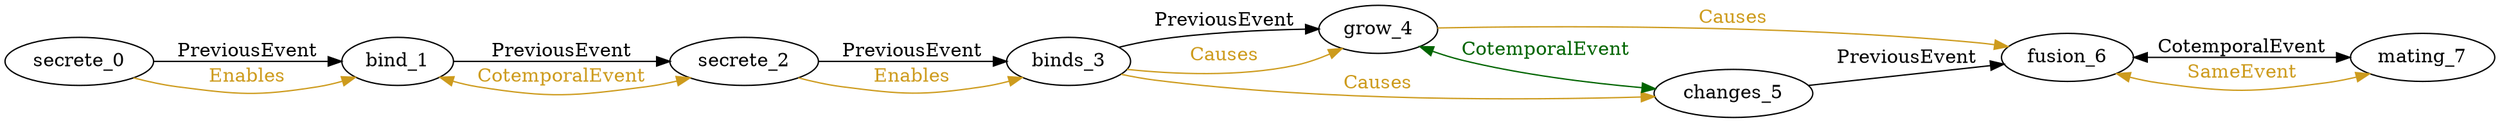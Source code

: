 digraph finite_state_machine { 
	rankdir=LR;
	size="50,50";
node0 [label = "secrete_0"]
node1 [label = "bind_1"]
node2 [label = "secrete_2"]
node3 [label = "binds_3"]
node4 [label = "grow_4"]
node5 [label = "changes_5"]
node6 [label = "fusion_6"]
node7 [label = "mating_7"]
node0 -> node1 [ label = "PreviousEvent" fontcolor="black"  color = "Black"];
node0 -> node1 [ label = "Enables" fontcolor="goldenrod3"  color = "goldenrod3"];
node1 -> node2 [ label = "PreviousEvent" fontcolor="black"  color = "Black"];
node1 -> node2 [ label = "CotemporalEvent" fontcolor="goldenrod3" dir = "both" color = "goldenrod3"];
node2 -> node3 [ label = "PreviousEvent" fontcolor="black"  color = "Black"];
node2 -> node3 [ label = "Enables" fontcolor="goldenrod3"  color = "goldenrod3"];
node3 -> node4 [ label = "PreviousEvent" fontcolor="black"  color = "Black"];
node3 -> node4 [ label = "Causes" fontcolor="goldenrod3"  color = "goldenrod3"];
node3 -> node5 [ label = "Causes" fontcolor="goldenrod3"  color = "goldenrod3"];
node4 -> node6 [ label = "Causes" fontcolor="goldenrod3"  color = "goldenrod3"];
node5 -> node6 [ label = "PreviousEvent" fontcolor="black"  color = "Black"];
node6 -> node7 [ label = "CotemporalEvent" fontcolor="black" dir = "both" color = "Black"];
node6 -> node7 [ label = "SameEvent" fontcolor="goldenrod3" dir = "both" color = "goldenrod3"];
node4 -> node5 [ label = "CotemporalEvent" fontcolor="darkgreen" dir = "both" color = "darkgreen"];
}